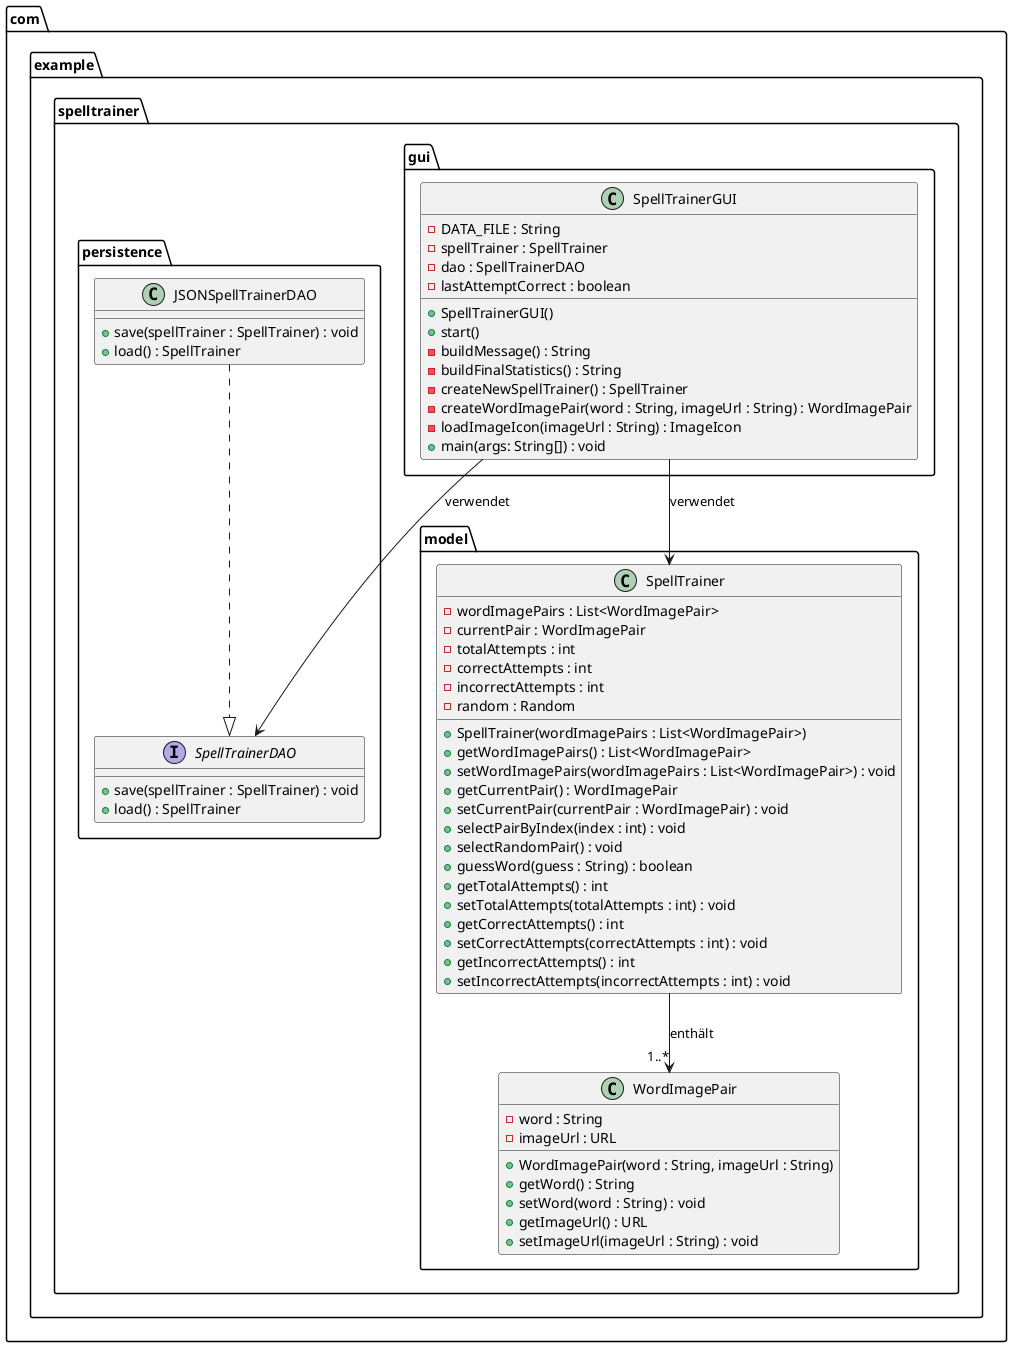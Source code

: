 @startuml

' Definiere die Pakete
package com.example.spelltrainer.gui {
    class SpellTrainerGUI {
        - DATA_FILE : String
        - spellTrainer : SpellTrainer
        - dao : SpellTrainerDAO
        - lastAttemptCorrect : boolean
        + SpellTrainerGUI()
        + start()
        - buildMessage() : String
        - buildFinalStatistics() : String
        - createNewSpellTrainer() : SpellTrainer
        - createWordImagePair(word : String, imageUrl : String) : WordImagePair
        - loadImageIcon(imageUrl : String) : ImageIcon
        + main(args: String[]) : void
    }
}

package com.example.spelltrainer.model {
    class SpellTrainer {
        - wordImagePairs : List<WordImagePair>
        - currentPair : WordImagePair
        - totalAttempts : int
        - correctAttempts : int
        - incorrectAttempts : int
        - random : Random
        + SpellTrainer(wordImagePairs : List<WordImagePair>)
        + getWordImagePairs() : List<WordImagePair>
        + setWordImagePairs(wordImagePairs : List<WordImagePair>) : void
        + getCurrentPair() : WordImagePair
        + setCurrentPair(currentPair : WordImagePair) : void
        + selectPairByIndex(index : int) : void
        + selectRandomPair() : void
        + guessWord(guess : String) : boolean
        + getTotalAttempts() : int
        + setTotalAttempts(totalAttempts : int) : void
        + getCorrectAttempts() : int
        + setCorrectAttempts(correctAttempts : int) : void
        + getIncorrectAttempts() : int
        + setIncorrectAttempts(incorrectAttempts : int) : void
    }

    class WordImagePair {
        - word : String
        - imageUrl : URL
        + WordImagePair(word : String, imageUrl : String)
        + getWord() : String
        + setWord(word : String) : void
        + getImageUrl() : URL
        + setImageUrl(imageUrl : String) : void
    }
}

package com.example.spelltrainer.persistence {
    interface SpellTrainerDAO {
        + save(spellTrainer : SpellTrainer) : void
        + load() : SpellTrainer
    }

    class JSONSpellTrainerDAO {
        + save(spellTrainer : SpellTrainer) : void
        + load() : SpellTrainer
    }

    ' Beziehung: JSONSpellTrainerDAO implementiert SpellTrainerDAO
    JSONSpellTrainerDAO ..|> SpellTrainerDAO
}

' Beziehungen zwischen den Klassen
SpellTrainerGUI --> SpellTrainer : verwendet
SpellTrainerGUI --> SpellTrainerDAO : verwendet
SpellTrainer --> "1..*" WordImagePair : enthält

@enduml
